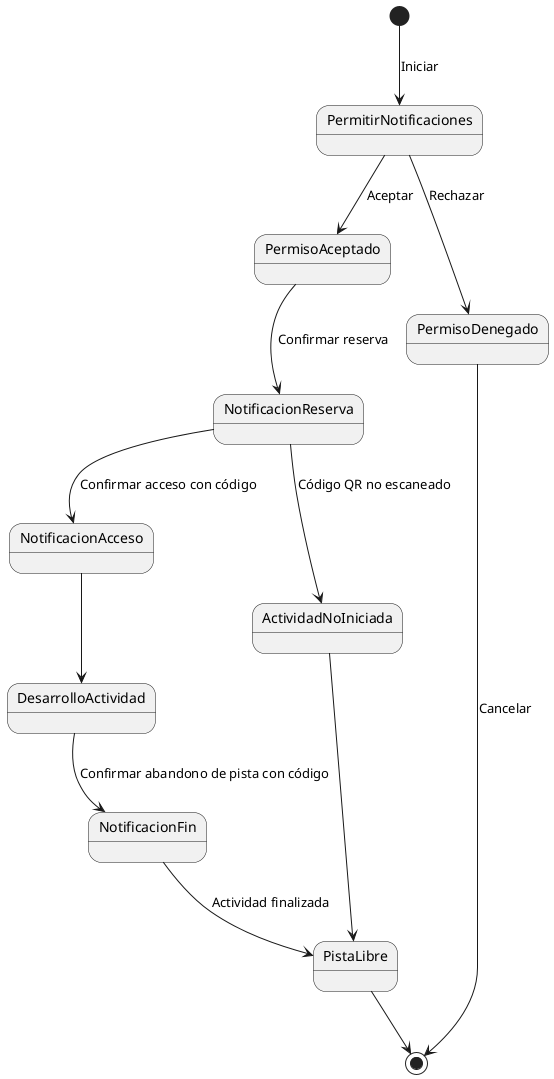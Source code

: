@startuml Notificar
[*] --> PermitirNotificaciones : Iniciar
PermitirNotificaciones --> PermisoAceptado : Aceptar
PermitirNotificaciones --> PermisoDenegado : Rechazar
PermisoAceptado --> NotificacionReserva : Confirmar reserva
NotificacionReserva --> NotificacionAcceso : Confirmar acceso con código
NotificacionReserva --> ActividadNoIniciada : Código QR no escaneado
NotificacionAcceso --> DesarrolloActividad
DesarrolloActividad --> NotificacionFin : Confirmar abandono de pista con código
NotificacionFin --> PistaLibre : Actividad finalizada
ActividadNoIniciada --> PistaLibre
PistaLibre --> [*]
PermisoDenegado --> [*] : Cancelar
@enduml